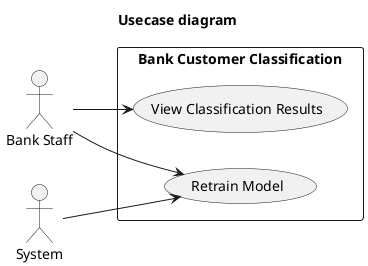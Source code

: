@startuml usecase diagram
title Usecase diagram
left to right direction
actor "Bank Staff" as staff
actor "System" as system

rectangle "Bank Customer Classification" {
  usecase "View Classification Results" as view_results
  usecase "Retrain Model" as retrain
}

staff --> view_results
staff --> retrain
system --> retrain
@enduml
